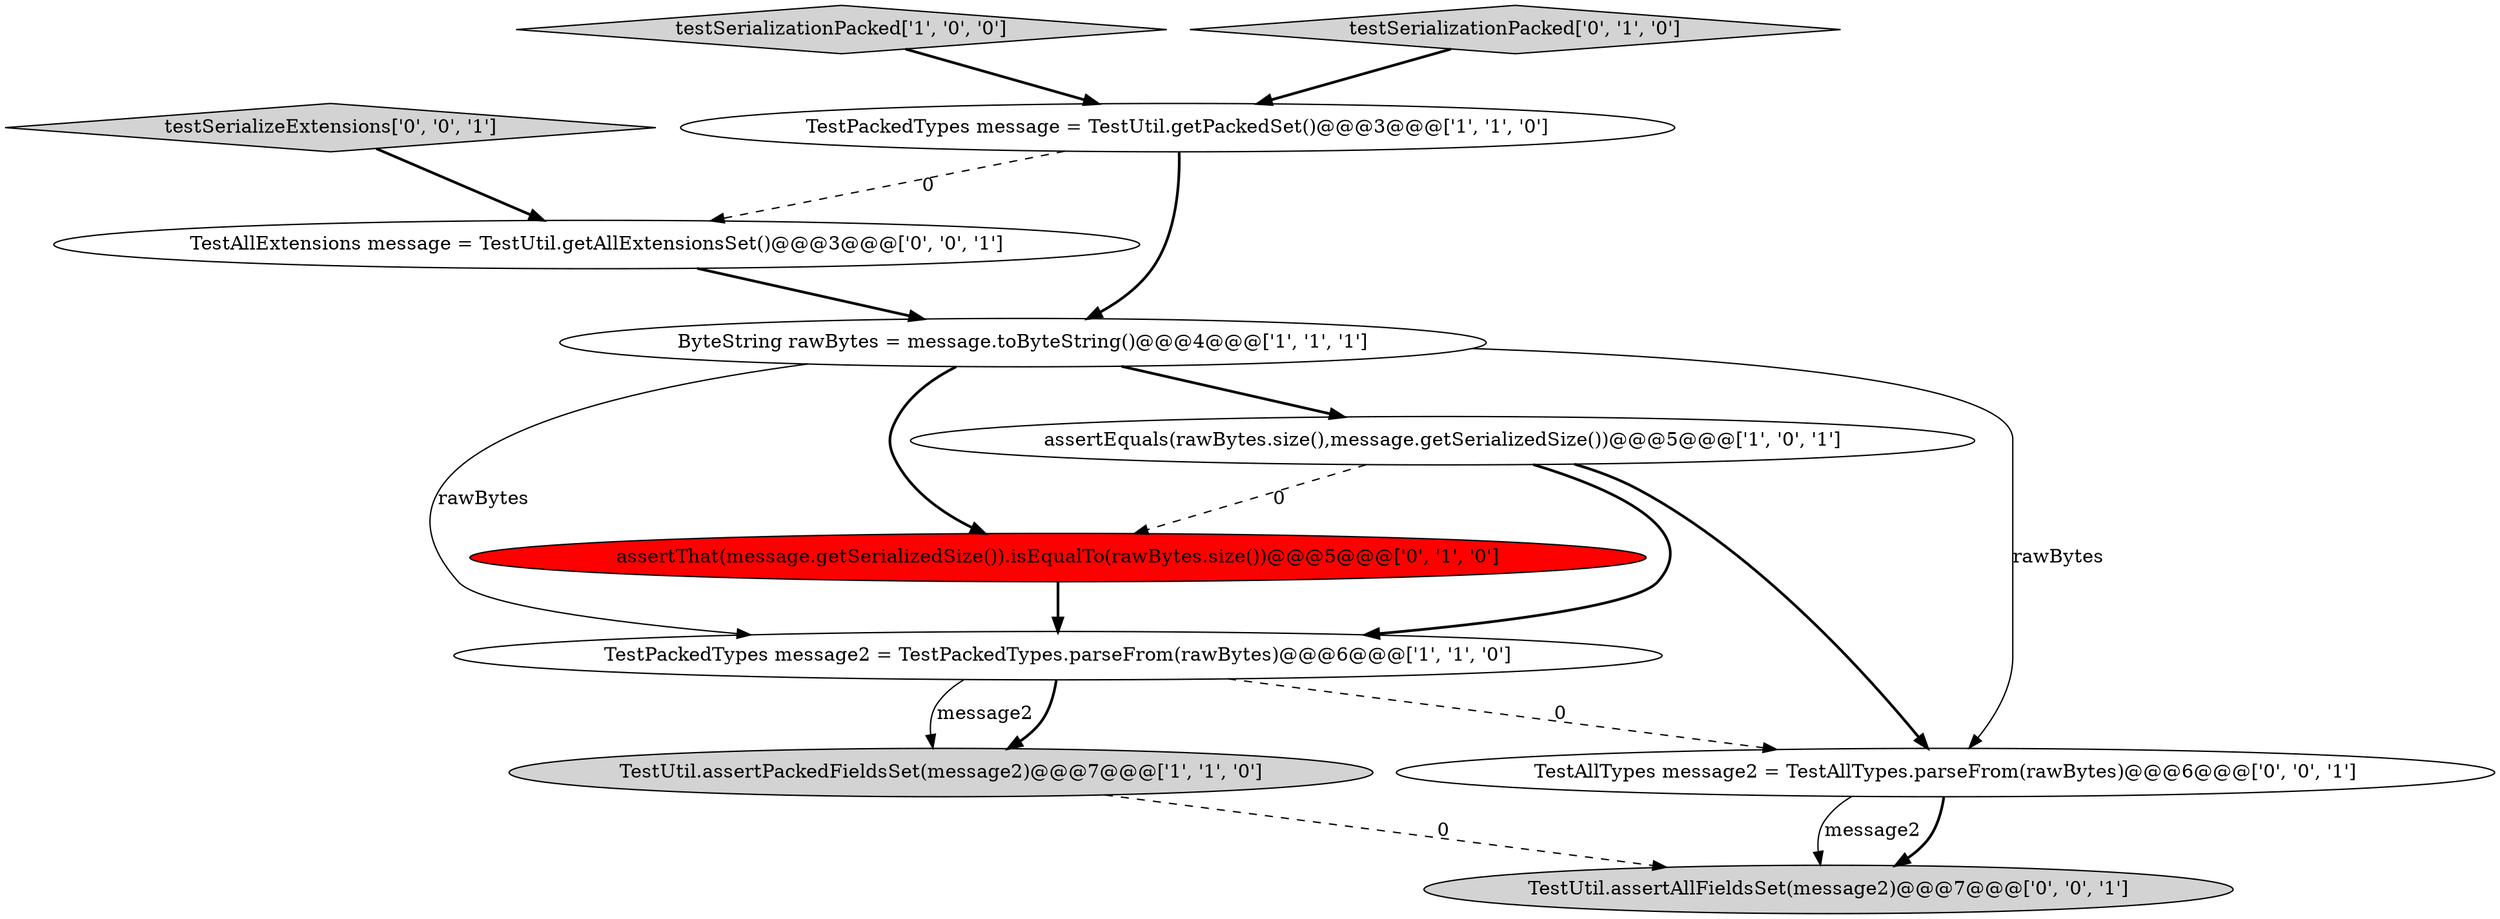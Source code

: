 digraph {
10 [style = filled, label = "TestAllExtensions message = TestUtil.getAllExtensionsSet()@@@3@@@['0', '0', '1']", fillcolor = white, shape = ellipse image = "AAA0AAABBB3BBB"];
4 [style = filled, label = "testSerializationPacked['1', '0', '0']", fillcolor = lightgray, shape = diamond image = "AAA0AAABBB1BBB"];
9 [style = filled, label = "testSerializeExtensions['0', '0', '1']", fillcolor = lightgray, shape = diamond image = "AAA0AAABBB3BBB"];
0 [style = filled, label = "assertEquals(rawBytes.size(),message.getSerializedSize())@@@5@@@['1', '0', '1']", fillcolor = white, shape = ellipse image = "AAA0AAABBB1BBB"];
5 [style = filled, label = "TestPackedTypes message2 = TestPackedTypes.parseFrom(rawBytes)@@@6@@@['1', '1', '0']", fillcolor = white, shape = ellipse image = "AAA0AAABBB1BBB"];
8 [style = filled, label = "TestAllTypes message2 = TestAllTypes.parseFrom(rawBytes)@@@6@@@['0', '0', '1']", fillcolor = white, shape = ellipse image = "AAA0AAABBB3BBB"];
3 [style = filled, label = "TestUtil.assertPackedFieldsSet(message2)@@@7@@@['1', '1', '0']", fillcolor = lightgray, shape = ellipse image = "AAA0AAABBB1BBB"];
7 [style = filled, label = "testSerializationPacked['0', '1', '0']", fillcolor = lightgray, shape = diamond image = "AAA0AAABBB2BBB"];
2 [style = filled, label = "ByteString rawBytes = message.toByteString()@@@4@@@['1', '1', '1']", fillcolor = white, shape = ellipse image = "AAA0AAABBB1BBB"];
1 [style = filled, label = "TestPackedTypes message = TestUtil.getPackedSet()@@@3@@@['1', '1', '0']", fillcolor = white, shape = ellipse image = "AAA0AAABBB1BBB"];
11 [style = filled, label = "TestUtil.assertAllFieldsSet(message2)@@@7@@@['0', '0', '1']", fillcolor = lightgray, shape = ellipse image = "AAA0AAABBB3BBB"];
6 [style = filled, label = "assertThat(message.getSerializedSize()).isEqualTo(rawBytes.size())@@@5@@@['0', '1', '0']", fillcolor = red, shape = ellipse image = "AAA1AAABBB2BBB"];
5->3 [style = bold, label=""];
5->8 [style = dashed, label="0"];
6->5 [style = bold, label=""];
10->2 [style = bold, label=""];
4->1 [style = bold, label=""];
2->0 [style = bold, label=""];
1->2 [style = bold, label=""];
7->1 [style = bold, label=""];
2->8 [style = solid, label="rawBytes"];
0->6 [style = dashed, label="0"];
9->10 [style = bold, label=""];
2->5 [style = solid, label="rawBytes"];
1->10 [style = dashed, label="0"];
8->11 [style = bold, label=""];
2->6 [style = bold, label=""];
3->11 [style = dashed, label="0"];
5->3 [style = solid, label="message2"];
0->5 [style = bold, label=""];
8->11 [style = solid, label="message2"];
0->8 [style = bold, label=""];
}
